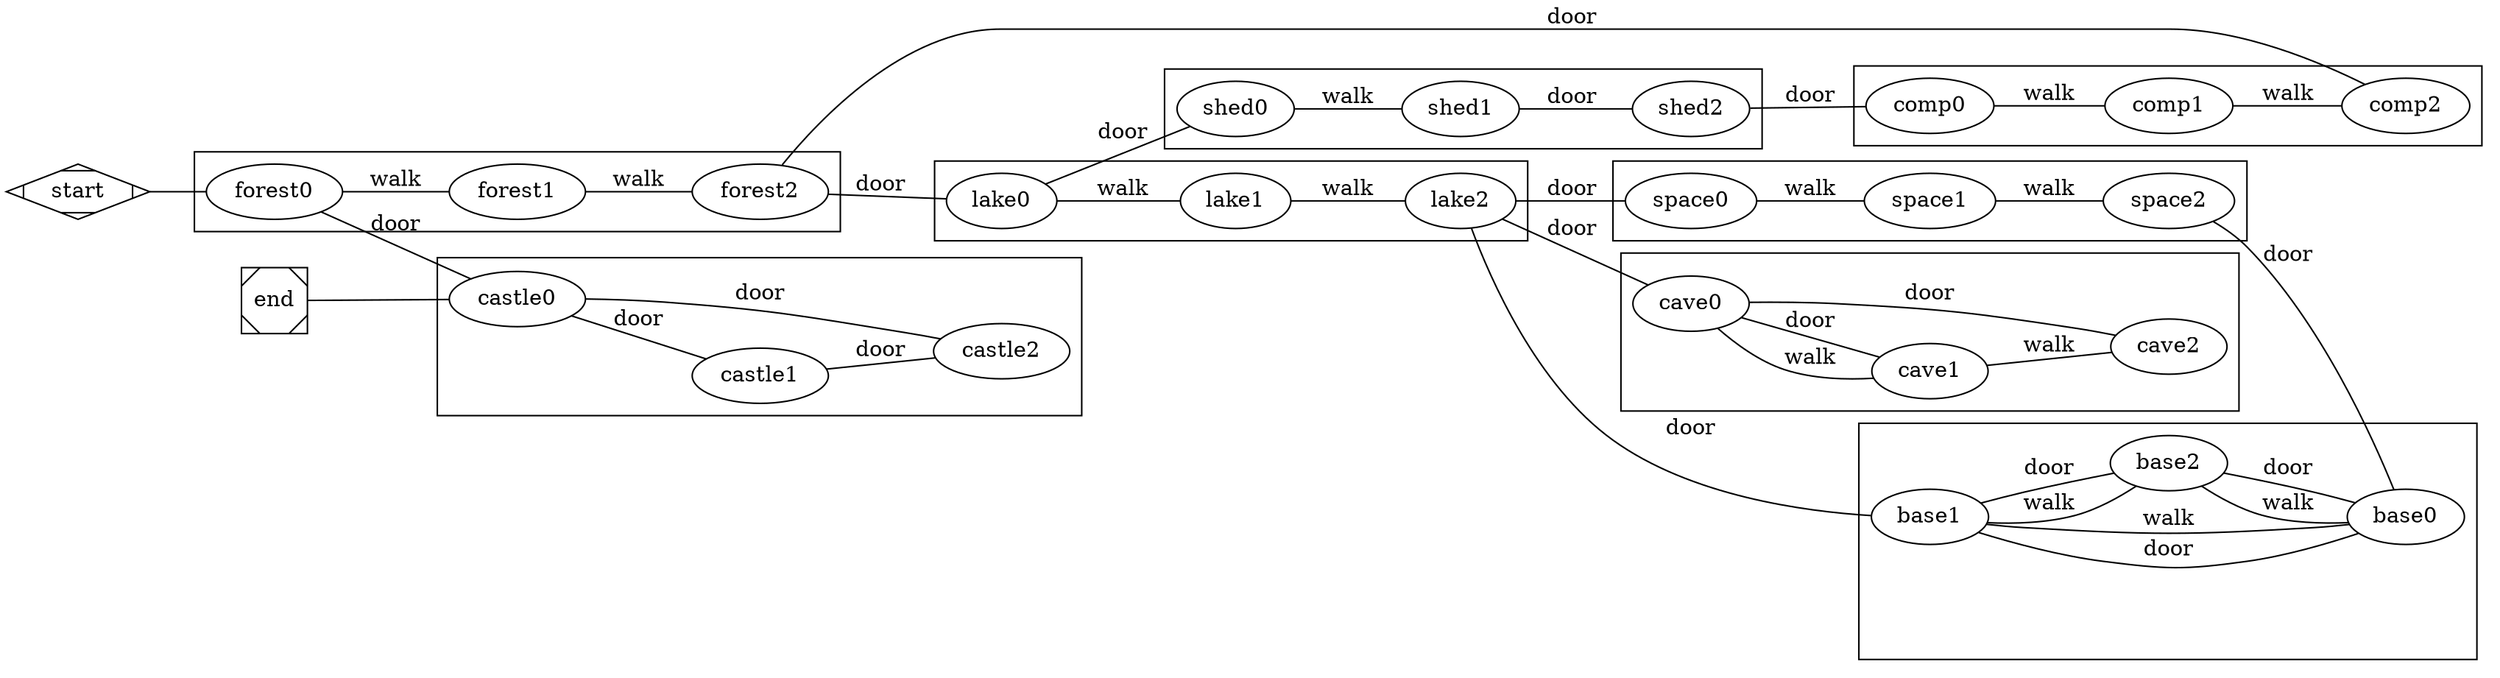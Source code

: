 graph map {

rankdir=LR;


subgraph cluster_forest {
    forest0 -- forest1 [ label="walk"];
    forest1 -- forest2[ label="walk"];
}

    forest0 -- castle0[ label="door"];
    forest2 -- comp2[ label="door"];
    forest2 -- lake0[ label="door"];

subgraph cluster_lake {
    lake0 -- lake1[ label="walk"];
    lake1 -- lake2[ label="walk"];
}

lake0 -- shed0[ label="door"];
lake2 -- space0[ label="door"];
lake2 -- base1[ label="door"];
lake2 -- cave0[ label="door"];

subgraph cluster_space {
    space0 -- space1[ label="walk"];
    space1 -- space2[ label="walk"];
}

space2 -- base0[ label="door"];

subgraph cluster_base {
    base0 -- base1[ label="walk"];
    base1 -- base2[ label="walk"];
    base2 -- base0[ label="walk"];
    base2 -- base0[ label="door"];
    base2 -- base1[ label="door"];
    base1 -- base0[ label="door"];
}


subgraph cluster_cave {
    cave0 -- cave1[ label="walk"];
    cave1 -- cave2[ label="walk"];
    cave0 -- cave2[ label="door"];
    cave0 -- cave1[ label="door"];
}

subgraph cluster_shed {
    shed0 -- shed1[ label="walk"];
    shed1 -- shed2[ label="door"];
}
shed2 -- comp0[ label="door"];

subgraph cluster_comp {
    comp0 -- comp1[ label="walk"];
    comp1 -- comp2[ label="walk"];
}

subgraph cluster_castle {
    castle0 -- castle1[ label="door"];
    castle0 -- castle2[ label="door"];
    castle1 -- castle2[ label="door"];
}

start [shape=Mdiamond];
end [shape=Msquare];

start -- forest0;
end -- castle0;

}


